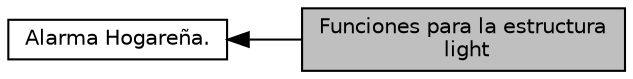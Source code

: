 digraph "Funciones para la estructura light"
{
  edge [fontname="Helvetica",fontsize="10",labelfontname="Helvetica",labelfontsize="10"];
  node [fontname="Helvetica",fontsize="10",shape=box];
  rankdir=LR;
  Node2 [label="Alarma Hogareña.",height=0.2,width=0.4,color="black", fillcolor="white", style="filled",URL="$group___p_r_o_y_e_c_t_o.html",tooltip="Alarma Hogareña con dos sensores."];
  Node1 [label="Funciones para la estructura\l light",height=0.2,width=0.4,color="black", fillcolor="grey75", style="filled", fontcolor="black",tooltip="En este módulo se encuentran las funciones para la estructura light."];
  Node2->Node1 [shape=plaintext, dir="back", style="solid"];
}
